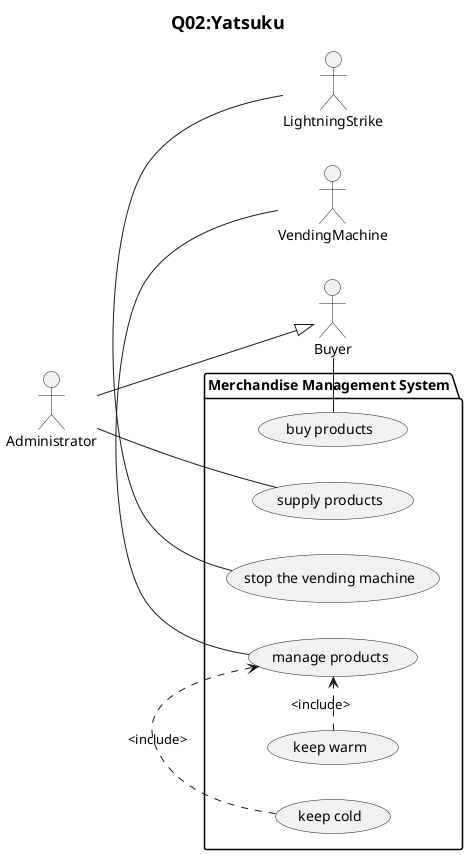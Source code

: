 @startuml Q02.png

title <size:18>Q02:Yatsuku</size>

actor Buyer as user
actor Administrator as admin
actor VendingMachine as vendingmachine
actor LightningStrike as lightning
user <|-up- admin

left to right direction

package "Merchandise Management System" {
	usecase (buy products) as buyCase
	usecase (supply products) as supplyCase
	usecase (manage products) as merchandisecontrolCase
	usecase (keep warm) as keepwarm
	usecase (keep cold) as keepcold
	usecase (stop the vending machine) as stopmachine

	user -ri- buyCase
	admin -ri- supplyCase
	vendingmachine -le- merchandisecontrolCase
	lightning -le- stopmachine

	merchandisecontrolCase <.le. keepwarm : <include>
	merchandisecontrolCase <.le. keepcold : <include>
}
@enduml
